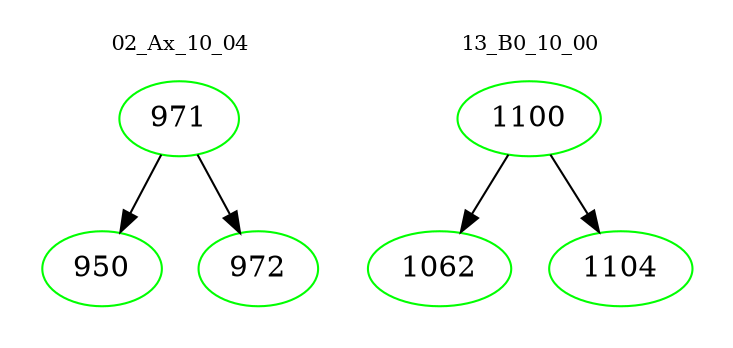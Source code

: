 digraph{
subgraph cluster_0 {
color = white
label = "02_Ax_10_04";
fontsize=10;
T0_971 [label="971", color="green"]
T0_971 -> T0_950 [color="black"]
T0_950 [label="950", color="green"]
T0_971 -> T0_972 [color="black"]
T0_972 [label="972", color="green"]
}
subgraph cluster_1 {
color = white
label = "13_B0_10_00";
fontsize=10;
T1_1100 [label="1100", color="green"]
T1_1100 -> T1_1062 [color="black"]
T1_1062 [label="1062", color="green"]
T1_1100 -> T1_1104 [color="black"]
T1_1104 [label="1104", color="green"]
}
}
